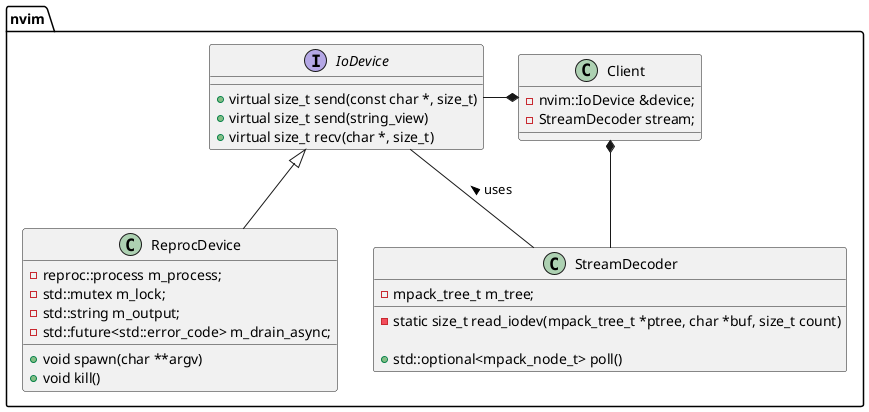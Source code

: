 
@startuml

set namespaceSeparator ::

interface nvim::IoDevice {
	+virtual size_t send(const char *, size_t)
	+virtual size_t send(string_view)
	+virtual size_t recv(char *, size_t)
}

class nvim::ReprocDevice {
	-reproc::process m_process;
	-std::mutex m_lock;
	-std::string m_output;
	-std::future<std::error_code> m_drain_async;

	+void spawn(char **argv)
	+void kill()
}


' class reproc_device_impl {
	' -reproc::process m_process;
	' -std::mutex m_lock;
	' -std::string m_output;
	' -std::future<std::error_code> m_drain_async;

	' +void spawn(char *argv[] = nullptr);
	' +void kill();
' }

class nvim::StreamDecoder {
	-mpack_tree_t m_tree;
	-static size_t read_iodev(mpack_tree_t *ptree, char *buf, size_t count)

	+std::optional<mpack_node_t> poll()
}

class nvim::Client {
	-nvim::IoDevice &device;
	-StreamDecoder stream;
}

nvim::Client *-- nvim::StreamDecoder
nvim::Client *-left- nvim::IoDevice
nvim::IoDevice <|-- nvim::ReprocDevice
nvim::StreamDecoder -- nvim::IoDevice : uses >

@enduml
